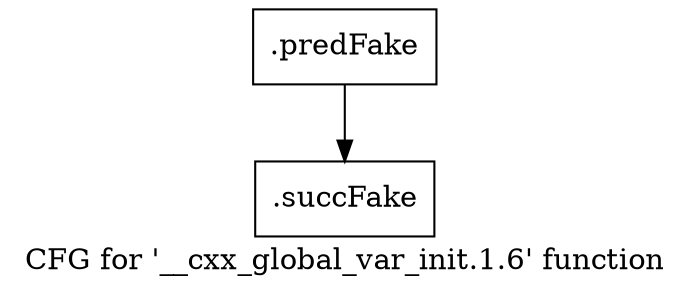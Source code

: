 digraph "CFG for '__cxx_global_var_init.1.6' function" {
	label="CFG for '__cxx_global_var_init.1.6' function";

	Node0x4e01ff0 [shape=record,filename="../../../../../src/ban_s3.h",linenumber="108",label="{.predFake}"];
	Node0x4e01ff0 -> Node0x4e45920[ callList="" memoryops="" filename="../../../../../src/ban_s3.h" execusionnum="0"];
	Node0x4e45920 [shape=record,filename="../../../../../src/ban_s3.h",linenumber="108",label="{.succFake}"];
}
